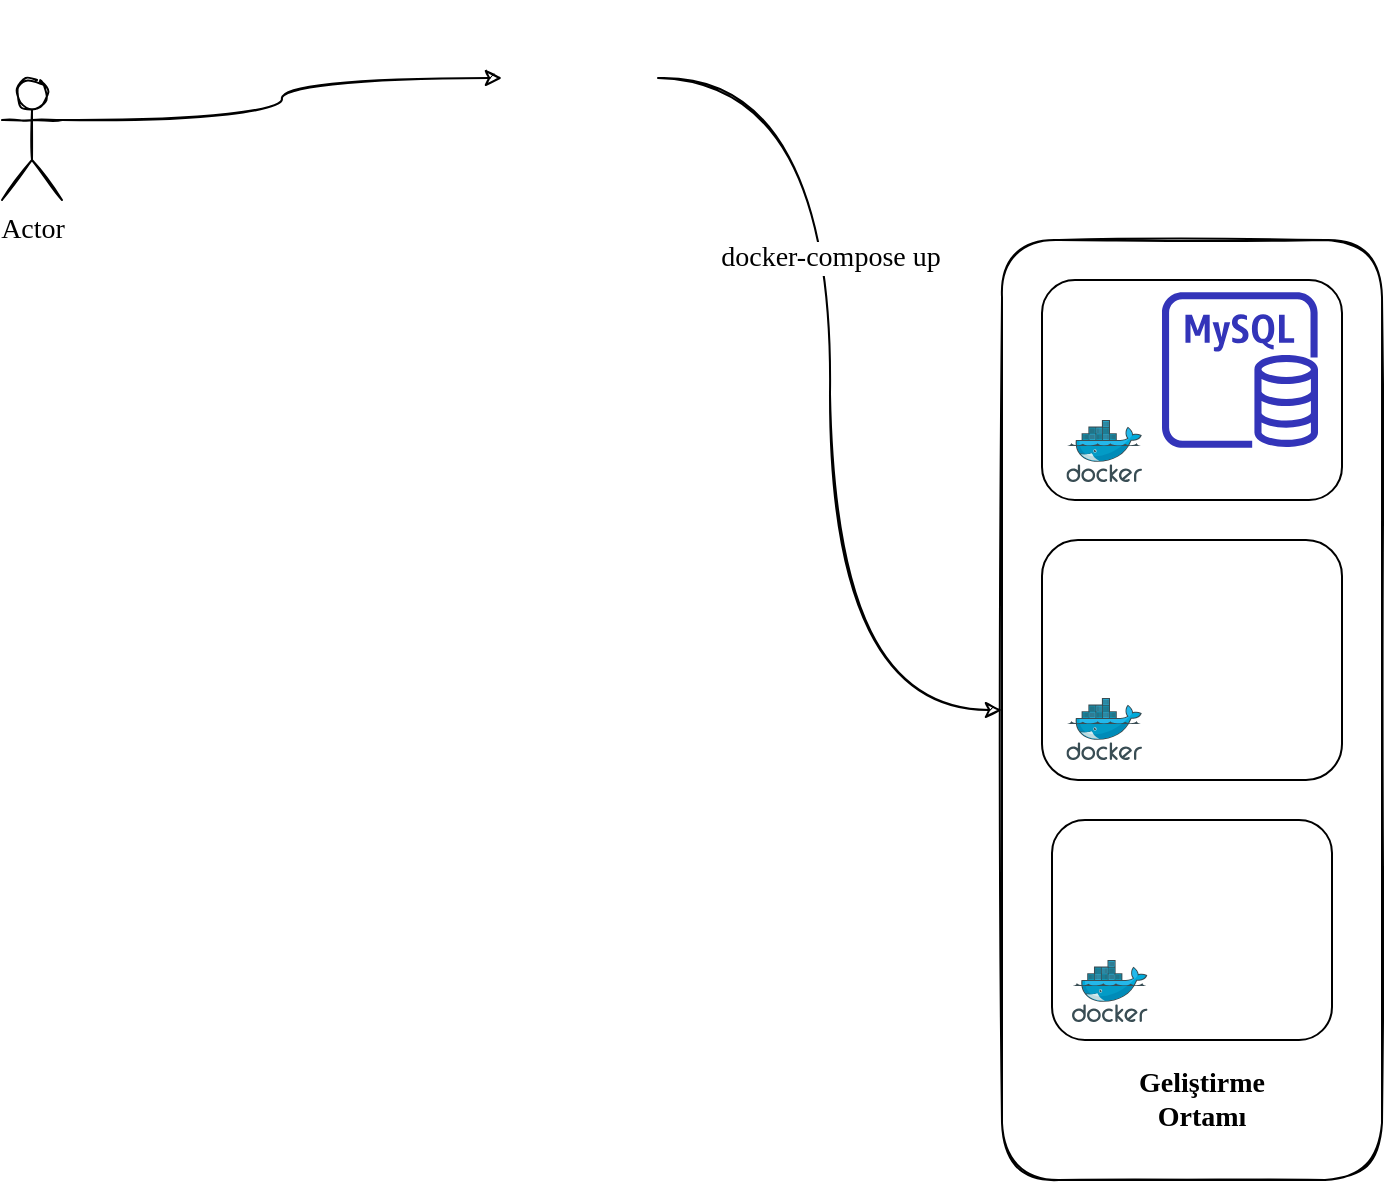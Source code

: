 <mxfile version="14.4.4" type="github">
  <diagram id="0_Pe4eXvfOU6qmhsP7j4" name="Page-1">
    <mxGraphModel dx="2148" dy="865" grid="1" gridSize="10" guides="1" tooltips="1" connect="1" arrows="1" fold="1" page="1" pageScale="1" pageWidth="850" pageHeight="1100" math="0" shadow="0">
      <root>
        <mxCell id="0" />
        <mxCell id="1" parent="0" />
        <mxCell id="f1VP-ZpTaFvrlX2AiYO5-24" value="" style="group" vertex="1" connectable="0" parent="1">
          <mxGeometry x="420" y="150" width="190" height="470" as="geometry" />
        </mxCell>
        <mxCell id="f1VP-ZpTaFvrlX2AiYO5-2" value="" style="rounded=1;whiteSpace=wrap;html=1;sketch=1;" vertex="1" parent="f1VP-ZpTaFvrlX2AiYO5-24">
          <mxGeometry width="190" height="470" as="geometry" />
        </mxCell>
        <mxCell id="f1VP-ZpTaFvrlX2AiYO5-6" value="" style="group;sketch=1;shadow=0;" vertex="1" connectable="0" parent="f1VP-ZpTaFvrlX2AiYO5-24">
          <mxGeometry x="20" y="10" width="150" height="130" as="geometry" />
        </mxCell>
        <mxCell id="f1VP-ZpTaFvrlX2AiYO5-5" value="" style="rounded=1;whiteSpace=wrap;html=1;" vertex="1" parent="f1VP-ZpTaFvrlX2AiYO5-6">
          <mxGeometry y="10" width="150" height="110" as="geometry" />
        </mxCell>
        <mxCell id="f1VP-ZpTaFvrlX2AiYO5-1" value="" style="aspect=fixed;html=1;points=[];align=center;image;fontSize=12;image=img/lib/mscae/Docker.svg;" vertex="1" parent="f1VP-ZpTaFvrlX2AiYO5-6">
          <mxGeometry x="12.2" y="80" width="37.8" height="31" as="geometry" />
        </mxCell>
        <mxCell id="f1VP-ZpTaFvrlX2AiYO5-3" value="" style="outlineConnect=0;fontColor=#232F3E;gradientColor=none;fillColor=#3334B9;strokeColor=none;dashed=0;verticalLabelPosition=bottom;verticalAlign=top;align=center;html=1;fontSize=12;fontStyle=0;aspect=fixed;pointerEvents=1;shape=mxgraph.aws4.rds_mysql_instance;" vertex="1" parent="f1VP-ZpTaFvrlX2AiYO5-6">
          <mxGeometry x="60" y="16" width="78" height="78" as="geometry" />
        </mxCell>
        <mxCell id="f1VP-ZpTaFvrlX2AiYO5-11" value="" style="group;sketch=1;" vertex="1" connectable="0" parent="f1VP-ZpTaFvrlX2AiYO5-24">
          <mxGeometry x="20" y="140" width="150" height="130" as="geometry" />
        </mxCell>
        <mxCell id="f1VP-ZpTaFvrlX2AiYO5-12" value="" style="rounded=1;whiteSpace=wrap;html=1;" vertex="1" parent="f1VP-ZpTaFvrlX2AiYO5-11">
          <mxGeometry y="10" width="150" height="120" as="geometry" />
        </mxCell>
        <mxCell id="f1VP-ZpTaFvrlX2AiYO5-13" value="" style="aspect=fixed;html=1;points=[];align=center;image;fontSize=12;image=img/lib/mscae/Docker.svg;" vertex="1" parent="f1VP-ZpTaFvrlX2AiYO5-11">
          <mxGeometry x="12.2" y="89" width="37.8" height="31" as="geometry" />
        </mxCell>
        <mxCell id="f1VP-ZpTaFvrlX2AiYO5-15" value="" style="shape=image;html=1;verticalAlign=top;verticalLabelPosition=bottom;labelBackgroundColor=#ffffff;imageAspect=0;aspect=fixed;image=https://cdn2.iconfinder.com/data/icons/oxygen/128x128/mimetypes/application-x-python.png" vertex="1" parent="f1VP-ZpTaFvrlX2AiYO5-11">
          <mxGeometry x="50" y="16" width="88" height="88" as="geometry" />
        </mxCell>
        <mxCell id="f1VP-ZpTaFvrlX2AiYO5-21" value="" style="group;sketch=1;" vertex="1" connectable="0" parent="f1VP-ZpTaFvrlX2AiYO5-24">
          <mxGeometry x="25" y="290" width="140" height="110" as="geometry" />
        </mxCell>
        <mxCell id="f1VP-ZpTaFvrlX2AiYO5-16" value="" style="rounded=1;whiteSpace=wrap;html=1;" vertex="1" parent="f1VP-ZpTaFvrlX2AiYO5-21">
          <mxGeometry width="140" height="110" as="geometry" />
        </mxCell>
        <mxCell id="f1VP-ZpTaFvrlX2AiYO5-17" value="" style="aspect=fixed;html=1;points=[];align=center;image;fontSize=12;image=img/lib/mscae/Docker.svg;" vertex="1" parent="f1VP-ZpTaFvrlX2AiYO5-21">
          <mxGeometry x="10" y="70" width="37.8" height="31" as="geometry" />
        </mxCell>
        <mxCell id="f1VP-ZpTaFvrlX2AiYO5-18" value="" style="shape=image;html=1;verticalAlign=top;verticalLabelPosition=bottom;labelBackgroundColor=#ffffff;imageAspect=0;aspect=fixed;image=https://cdn4.iconfinder.com/data/icons/essential-3/32/367-Computer-128.png;sketch=1;" vertex="1" parent="f1VP-ZpTaFvrlX2AiYO5-21">
          <mxGeometry x="50" y="10" width="68" height="68" as="geometry" />
        </mxCell>
        <mxCell id="f1VP-ZpTaFvrlX2AiYO5-22" value="Geliştirme Ortamı" style="text;html=1;strokeColor=none;align=center;verticalAlign=middle;whiteSpace=wrap;rounded=0;fontFamily=Comic Sans MS;sketch=1;fontSize=14;fontStyle=1" vertex="1" parent="f1VP-ZpTaFvrlX2AiYO5-24">
          <mxGeometry x="80" y="420" width="40" height="20" as="geometry" />
        </mxCell>
        <mxCell id="f1VP-ZpTaFvrlX2AiYO5-26" style="edgeStyle=orthogonalEdgeStyle;orthogonalLoop=1;jettySize=auto;html=1;exitX=1;exitY=0.333;exitDx=0;exitDy=0;exitPerimeter=0;entryX=0;entryY=0.5;entryDx=0;entryDy=0;fontFamily=Comic Sans MS;fontSize=14;curved=1;sketch=1;" edge="1" parent="1" source="f1VP-ZpTaFvrlX2AiYO5-25" target="f1VP-ZpTaFvrlX2AiYO5-31">
          <mxGeometry relative="1" as="geometry" />
        </mxCell>
        <mxCell id="f1VP-ZpTaFvrlX2AiYO5-25" value="Actor" style="shape=umlActor;verticalLabelPosition=bottom;verticalAlign=top;html=1;outlineConnect=0;rounded=0;shadow=0;sketch=1;fillColor=none;fontFamily=Comic Sans MS;fontSize=14;" vertex="1" parent="1">
          <mxGeometry x="-80" y="70" width="30" height="60" as="geometry" />
        </mxCell>
        <mxCell id="f1VP-ZpTaFvrlX2AiYO5-32" style="edgeStyle=orthogonalEdgeStyle;curved=1;sketch=1;orthogonalLoop=1;jettySize=auto;html=1;entryX=0;entryY=0.5;entryDx=0;entryDy=0;fontFamily=Comic Sans MS;fontSize=14;" edge="1" parent="1" source="f1VP-ZpTaFvrlX2AiYO5-31" target="f1VP-ZpTaFvrlX2AiYO5-2">
          <mxGeometry relative="1" as="geometry" />
        </mxCell>
        <mxCell id="f1VP-ZpTaFvrlX2AiYO5-33" value="docker-compose up" style="edgeLabel;html=1;align=center;verticalAlign=middle;resizable=0;points=[];fontSize=14;fontFamily=Comic Sans MS;" vertex="1" connectable="0" parent="f1VP-ZpTaFvrlX2AiYO5-32">
          <mxGeometry x="-0.28" relative="1" as="geometry">
            <mxPoint as="offset" />
          </mxGeometry>
        </mxCell>
        <mxCell id="f1VP-ZpTaFvrlX2AiYO5-31" value="" style="shape=image;html=1;verticalAlign=top;verticalLabelPosition=bottom;labelBackgroundColor=#ffffff;imageAspect=0;aspect=fixed;image=https://cdn4.iconfinder.com/data/icons/essential-3/32/356-Document_Code-128.png;rounded=0;shadow=0;sketch=1;fillColor=#999999;fontFamily=Comic Sans MS;fontSize=14;" vertex="1" parent="1">
          <mxGeometry x="170" y="30" width="78" height="78" as="geometry" />
        </mxCell>
      </root>
    </mxGraphModel>
  </diagram>
</mxfile>
